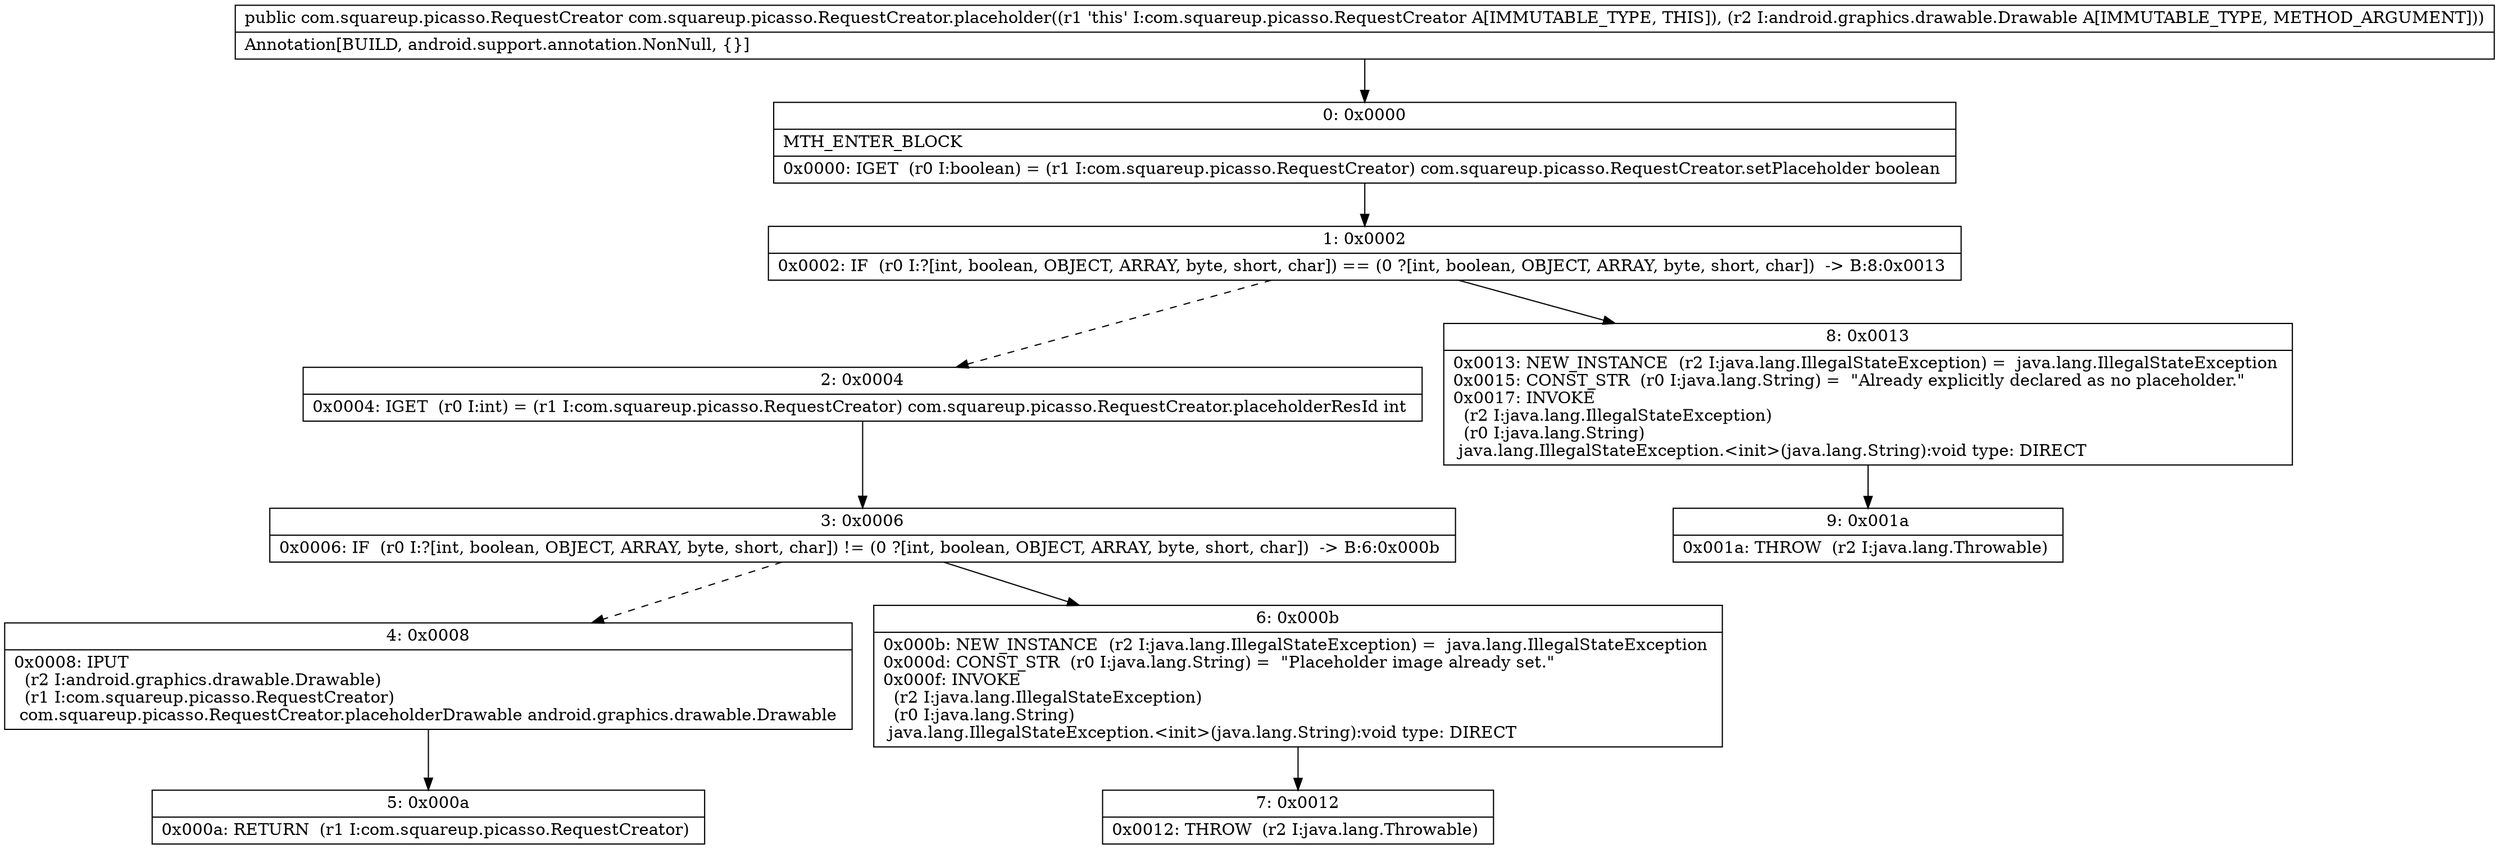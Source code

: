 digraph "CFG forcom.squareup.picasso.RequestCreator.placeholder(Landroid\/graphics\/drawable\/Drawable;)Lcom\/squareup\/picasso\/RequestCreator;" {
Node_0 [shape=record,label="{0\:\ 0x0000|MTH_ENTER_BLOCK\l|0x0000: IGET  (r0 I:boolean) = (r1 I:com.squareup.picasso.RequestCreator) com.squareup.picasso.RequestCreator.setPlaceholder boolean \l}"];
Node_1 [shape=record,label="{1\:\ 0x0002|0x0002: IF  (r0 I:?[int, boolean, OBJECT, ARRAY, byte, short, char]) == (0 ?[int, boolean, OBJECT, ARRAY, byte, short, char])  \-\> B:8:0x0013 \l}"];
Node_2 [shape=record,label="{2\:\ 0x0004|0x0004: IGET  (r0 I:int) = (r1 I:com.squareup.picasso.RequestCreator) com.squareup.picasso.RequestCreator.placeholderResId int \l}"];
Node_3 [shape=record,label="{3\:\ 0x0006|0x0006: IF  (r0 I:?[int, boolean, OBJECT, ARRAY, byte, short, char]) != (0 ?[int, boolean, OBJECT, ARRAY, byte, short, char])  \-\> B:6:0x000b \l}"];
Node_4 [shape=record,label="{4\:\ 0x0008|0x0008: IPUT  \l  (r2 I:android.graphics.drawable.Drawable)\l  (r1 I:com.squareup.picasso.RequestCreator)\l com.squareup.picasso.RequestCreator.placeholderDrawable android.graphics.drawable.Drawable \l}"];
Node_5 [shape=record,label="{5\:\ 0x000a|0x000a: RETURN  (r1 I:com.squareup.picasso.RequestCreator) \l}"];
Node_6 [shape=record,label="{6\:\ 0x000b|0x000b: NEW_INSTANCE  (r2 I:java.lang.IllegalStateException) =  java.lang.IllegalStateException \l0x000d: CONST_STR  (r0 I:java.lang.String) =  \"Placeholder image already set.\" \l0x000f: INVOKE  \l  (r2 I:java.lang.IllegalStateException)\l  (r0 I:java.lang.String)\l java.lang.IllegalStateException.\<init\>(java.lang.String):void type: DIRECT \l}"];
Node_7 [shape=record,label="{7\:\ 0x0012|0x0012: THROW  (r2 I:java.lang.Throwable) \l}"];
Node_8 [shape=record,label="{8\:\ 0x0013|0x0013: NEW_INSTANCE  (r2 I:java.lang.IllegalStateException) =  java.lang.IllegalStateException \l0x0015: CONST_STR  (r0 I:java.lang.String) =  \"Already explicitly declared as no placeholder.\" \l0x0017: INVOKE  \l  (r2 I:java.lang.IllegalStateException)\l  (r0 I:java.lang.String)\l java.lang.IllegalStateException.\<init\>(java.lang.String):void type: DIRECT \l}"];
Node_9 [shape=record,label="{9\:\ 0x001a|0x001a: THROW  (r2 I:java.lang.Throwable) \l}"];
MethodNode[shape=record,label="{public com.squareup.picasso.RequestCreator com.squareup.picasso.RequestCreator.placeholder((r1 'this' I:com.squareup.picasso.RequestCreator A[IMMUTABLE_TYPE, THIS]), (r2 I:android.graphics.drawable.Drawable A[IMMUTABLE_TYPE, METHOD_ARGUMENT]))  | Annotation[BUILD, android.support.annotation.NonNull, \{\}]\l}"];
MethodNode -> Node_0;
Node_0 -> Node_1;
Node_1 -> Node_2[style=dashed];
Node_1 -> Node_8;
Node_2 -> Node_3;
Node_3 -> Node_4[style=dashed];
Node_3 -> Node_6;
Node_4 -> Node_5;
Node_6 -> Node_7;
Node_8 -> Node_9;
}

